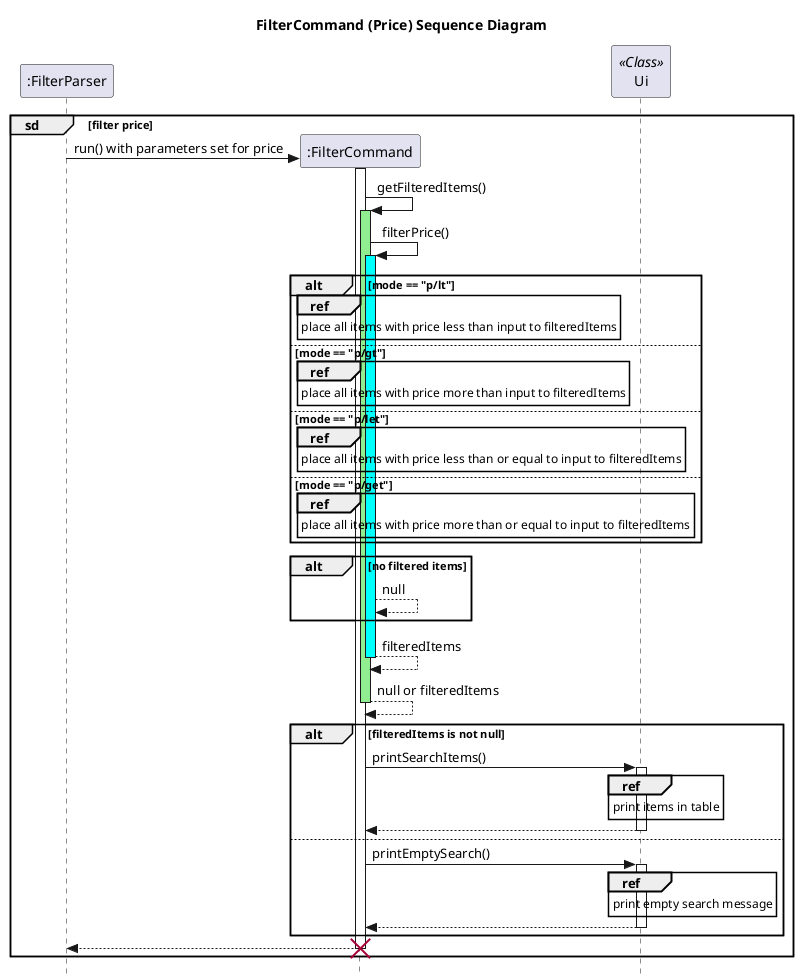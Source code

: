 @startuml
'https://plantuml.com/sequence-diagram
title FilterCommand (Price) Sequence Diagram

skinparam style strictuml
participant ":FilterParser"
group sd [filter price]
    ":FilterParser" -> ":FilterCommand" ** : run() with parameters set for price
    activate ":FilterCommand"
    ":FilterCommand" -> ":FilterCommand": getFilteredItems()
    activate ":FilterCommand" #lightgreen
    ":FilterCommand" -> ":FilterCommand": filterPrice()
    activate ":FilterCommand" #cyan
    participant Ui << Class >>
    alt mode == "p/lt"
        ref over ":FilterCommand"
            place all items with price less than input to filteredItems
        end ref
    else mode == "p/gt"
        ref over ":FilterCommand"
            place all items with price more than input to filteredItems
        end ref
    else mode == "p/let"
        ref over ":FilterCommand"
            place all items with price less than or equal to input to filteredItems
        end ref
    else mode == "p/get"
        ref over ":FilterCommand"
            place all items with price more than or equal to input to filteredItems
        end ref
    end
    alt no filtered items
        ":FilterCommand" --> ":FilterCommand": null
    end
    return filteredItems
    return null or filteredItems
    alt filteredItems is not null
        ":FilterCommand" -> Ui: printSearchItems()
        activate Ui
        ref over Ui
            print items in table
        end ref
        return
    else
        ":FilterCommand" -> Ui: printEmptySearch()
        activate Ui
        ref over Ui
            print empty search message
        end ref
        return
    end
    return
    destroy ":FilterCommand"
end
@enduml
